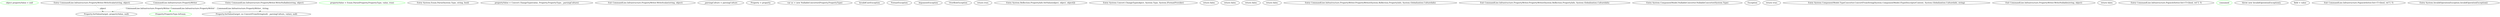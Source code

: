 digraph  {
d5 [cluster="CommandLine.Infrastructure.PropertyWriter.WriteScalar(string, object)", color=green, community=0, label="object propertyValue = null", prediction=0, span="52-52"];
d4 [cluster="CommandLine.Infrastructure.PropertyWriter.WriteScalar(string, object)", label="Entry CommandLine.Infrastructure.PropertyWriter.WriteScalar(string, object)", span="48-48"];
d6 [cluster="CommandLine.Infrastructure.PropertyWriter.WriteScalar(string, object)", color=green, community=0, label="Property.PropertyType.IsEnum", prediction=1, span="53-53"];
d7 [cluster="CommandLine.Infrastructure.PropertyWriter.WriteScalar(string, object)", color=green, community=0, label="propertyValue = Enum.Parse(Property.PropertyType, value, true)", prediction=2, span="55-55"];
d32 [label="CommandLine.Infrastructure.PropertyWriter", span=""];
d9 [cluster="CommandLine.Infrastructure.PropertyWriter.WriteScalar(string, object)", label="Property.SetValue(target, propertyValue, null)", span="62-62"];
d20 [cluster="System.Enum.Parse(System.Type, string, bool)", label="Entry System.Enum.Parse(System.Type, string, bool)", span="0-0"];
d8 [cluster="CommandLine.Infrastructure.PropertyWriter.WriteScalar(string, object)", label="propertyValue = Convert.ChangeType(value, Property.PropertyType, _parsingCulture)", span="59-59"];
d19 [cluster="CommandLine.Infrastructure.PropertyWriter.WriteScalar(string, object)", label="Exit CommandLine.Infrastructure.PropertyWriter.WriteScalar(string, object)", span="48-48"];
d1 [cluster="CommandLine.Infrastructure.PropertyWriter.PropertyWriter(System.Reflection.PropertyInfo, System.Globalization.CultureInfo)", label="_parsingCulture = parsingCulture", span="42-42"];
d2 [cluster="CommandLine.Infrastructure.PropertyWriter.PropertyWriter(System.Reflection.PropertyInfo, System.Globalization.CultureInfo)", label="Property = property", span="43-43"];
d24 [cluster="CommandLine.Infrastructure.PropertyWriter.WriteNullable(string, object)", label="var nc = new NullableConverter(Property.PropertyType)", span="87-87"];
d25 [cluster="CommandLine.Infrastructure.PropertyWriter.WriteNullable(string, object)", label="Property.SetValue(target, nc.ConvertFromString(null, _parsingCulture, value), null)", span="92-92"];
d10 [cluster="CommandLine.Infrastructure.PropertyWriter.WriteScalar(string, object)", label=InvalidCastException, span="64-64"];
d12 [cluster="CommandLine.Infrastructure.PropertyWriter.WriteScalar(string, object)", label=FormatException, span="68-68"];
d14 [cluster="CommandLine.Infrastructure.PropertyWriter.WriteScalar(string, object)", label=ArgumentException, span="72-72"];
d16 [cluster="CommandLine.Infrastructure.PropertyWriter.WriteScalar(string, object)", label=OverflowException, span="76-76"];
d18 [cluster="CommandLine.Infrastructure.PropertyWriter.WriteScalar(string, object)", label="return true;", span="81-81"];
d22 [cluster="System.Reflection.PropertyInfo.SetValue(object, object, object[])", label="Entry System.Reflection.PropertyInfo.SetValue(object, object, object[])", span="0-0"];
d21 [cluster="System.Convert.ChangeType(object, System.Type, System.IFormatProvider)", label="Entry System.Convert.ChangeType(object, System.Type, System.IFormatProvider)", span="0-0"];
d11 [cluster="CommandLine.Infrastructure.PropertyWriter.WriteScalar(string, object)", label="return false;", span="66-66"];
d13 [cluster="CommandLine.Infrastructure.PropertyWriter.WriteScalar(string, object)", label="return false;", span="70-70"];
d15 [cluster="CommandLine.Infrastructure.PropertyWriter.WriteScalar(string, object)", label="return false;", span="74-74"];
d17 [cluster="CommandLine.Infrastructure.PropertyWriter.WriteScalar(string, object)", label="return false;", span="78-78"];
d0 [cluster="CommandLine.Infrastructure.PropertyWriter.PropertyWriter(System.Reflection.PropertyInfo, System.Globalization.CultureInfo)", label="Entry CommandLine.Infrastructure.PropertyWriter.PropertyWriter(System.Reflection.PropertyInfo, System.Globalization.CultureInfo)", span="40-40"];
d3 [cluster="CommandLine.Infrastructure.PropertyWriter.PropertyWriter(System.Reflection.PropertyInfo, System.Globalization.CultureInfo)", label="Exit CommandLine.Infrastructure.PropertyWriter.PropertyWriter(System.Reflection.PropertyInfo, System.Globalization.CultureInfo)", span="40-40"];
d23 [cluster="CommandLine.Infrastructure.PropertyWriter.WriteNullable(string, object)", label="Entry CommandLine.Infrastructure.PropertyWriter.WriteNullable(string, object)", span="85-85"];
d30 [cluster="System.ComponentModel.NullableConverter.NullableConverter(System.Type)", label="Entry System.ComponentModel.NullableConverter.NullableConverter(System.Type)", span="0-0"];
d26 [cluster="CommandLine.Infrastructure.PropertyWriter.WriteNullable(string, object)", label=Exception, span="94-94"];
d28 [cluster="CommandLine.Infrastructure.PropertyWriter.WriteNullable(string, object)", label="return true;", span="99-99"];
d31 [cluster="System.ComponentModel.TypeConverter.ConvertFromString(System.ComponentModel.ITypeDescriptorContext, System.Globalization.CultureInfo, string)", label="Entry System.ComponentModel.TypeConverter.ConvertFromString(System.ComponentModel.ITypeDescriptorContext, System.Globalization.CultureInfo, string)", span="0-0"];
d29 [cluster="CommandLine.Infrastructure.PropertyWriter.WriteNullable(string, object)", label="Exit CommandLine.Infrastructure.PropertyWriter.WriteNullable(string, object)", span="85-85"];
d27 [cluster="CommandLine.Infrastructure.PropertyWriter.WriteNullable(string, object)", label="return false;", span="96-96"];
m0_0 [cluster="CommandLine.Infrastructure.PopsicleSetter.Set<T>(bool, ref T, T)", file="ParserResultExtensionsTests.cs", label="Entry CommandLine.Infrastructure.PopsicleSetter.Set<T>(bool, ref T, T)", span="31-31"];
m0_1 [cluster="CommandLine.Infrastructure.PopsicleSetter.Set<T>(bool, ref T, T)", color=green, community=0, file="ParserResultExtensionsTests.cs", label=consumed, prediction=3, span="33-33"];
m0_2 [cluster="CommandLine.Infrastructure.PopsicleSetter.Set<T>(bool, ref T, T)", file="ParserResultExtensionsTests.cs", label="throw new InvalidOperationException();", span="35-35"];
m0_3 [cluster="CommandLine.Infrastructure.PopsicleSetter.Set<T>(bool, ref T, T)", file="ParserResultExtensionsTests.cs", label="field = value", span="38-38"];
m0_4 [cluster="CommandLine.Infrastructure.PopsicleSetter.Set<T>(bool, ref T, T)", file="ParserResultExtensionsTests.cs", label="Exit CommandLine.Infrastructure.PopsicleSetter.Set<T>(bool, ref T, T)", span="31-31"];
m0_5 [cluster="System.InvalidOperationException.InvalidOperationException()", file="ParserResultExtensionsTests.cs", label="Entry System.InvalidOperationException.InvalidOperationException()", span="0-0"];
d4 -> d9  [color=darkseagreen4, key=1, label=object, style=dashed];
d32 -> d6  [color=green, key=1, label="CommandLine.Infrastructure.PropertyWriter", style=dashed];
d32 -> d9  [color=darkseagreen4, key=1, label="CommandLine.Infrastructure.PropertyWriter", style=dashed];
d32 -> d25  [color=darkseagreen4, key=1, label="CommandLine.Infrastructure.PropertyWriter", style=dashed];
d23 -> d25  [color=darkseagreen4, key=1, label=string, style=dashed];
}
